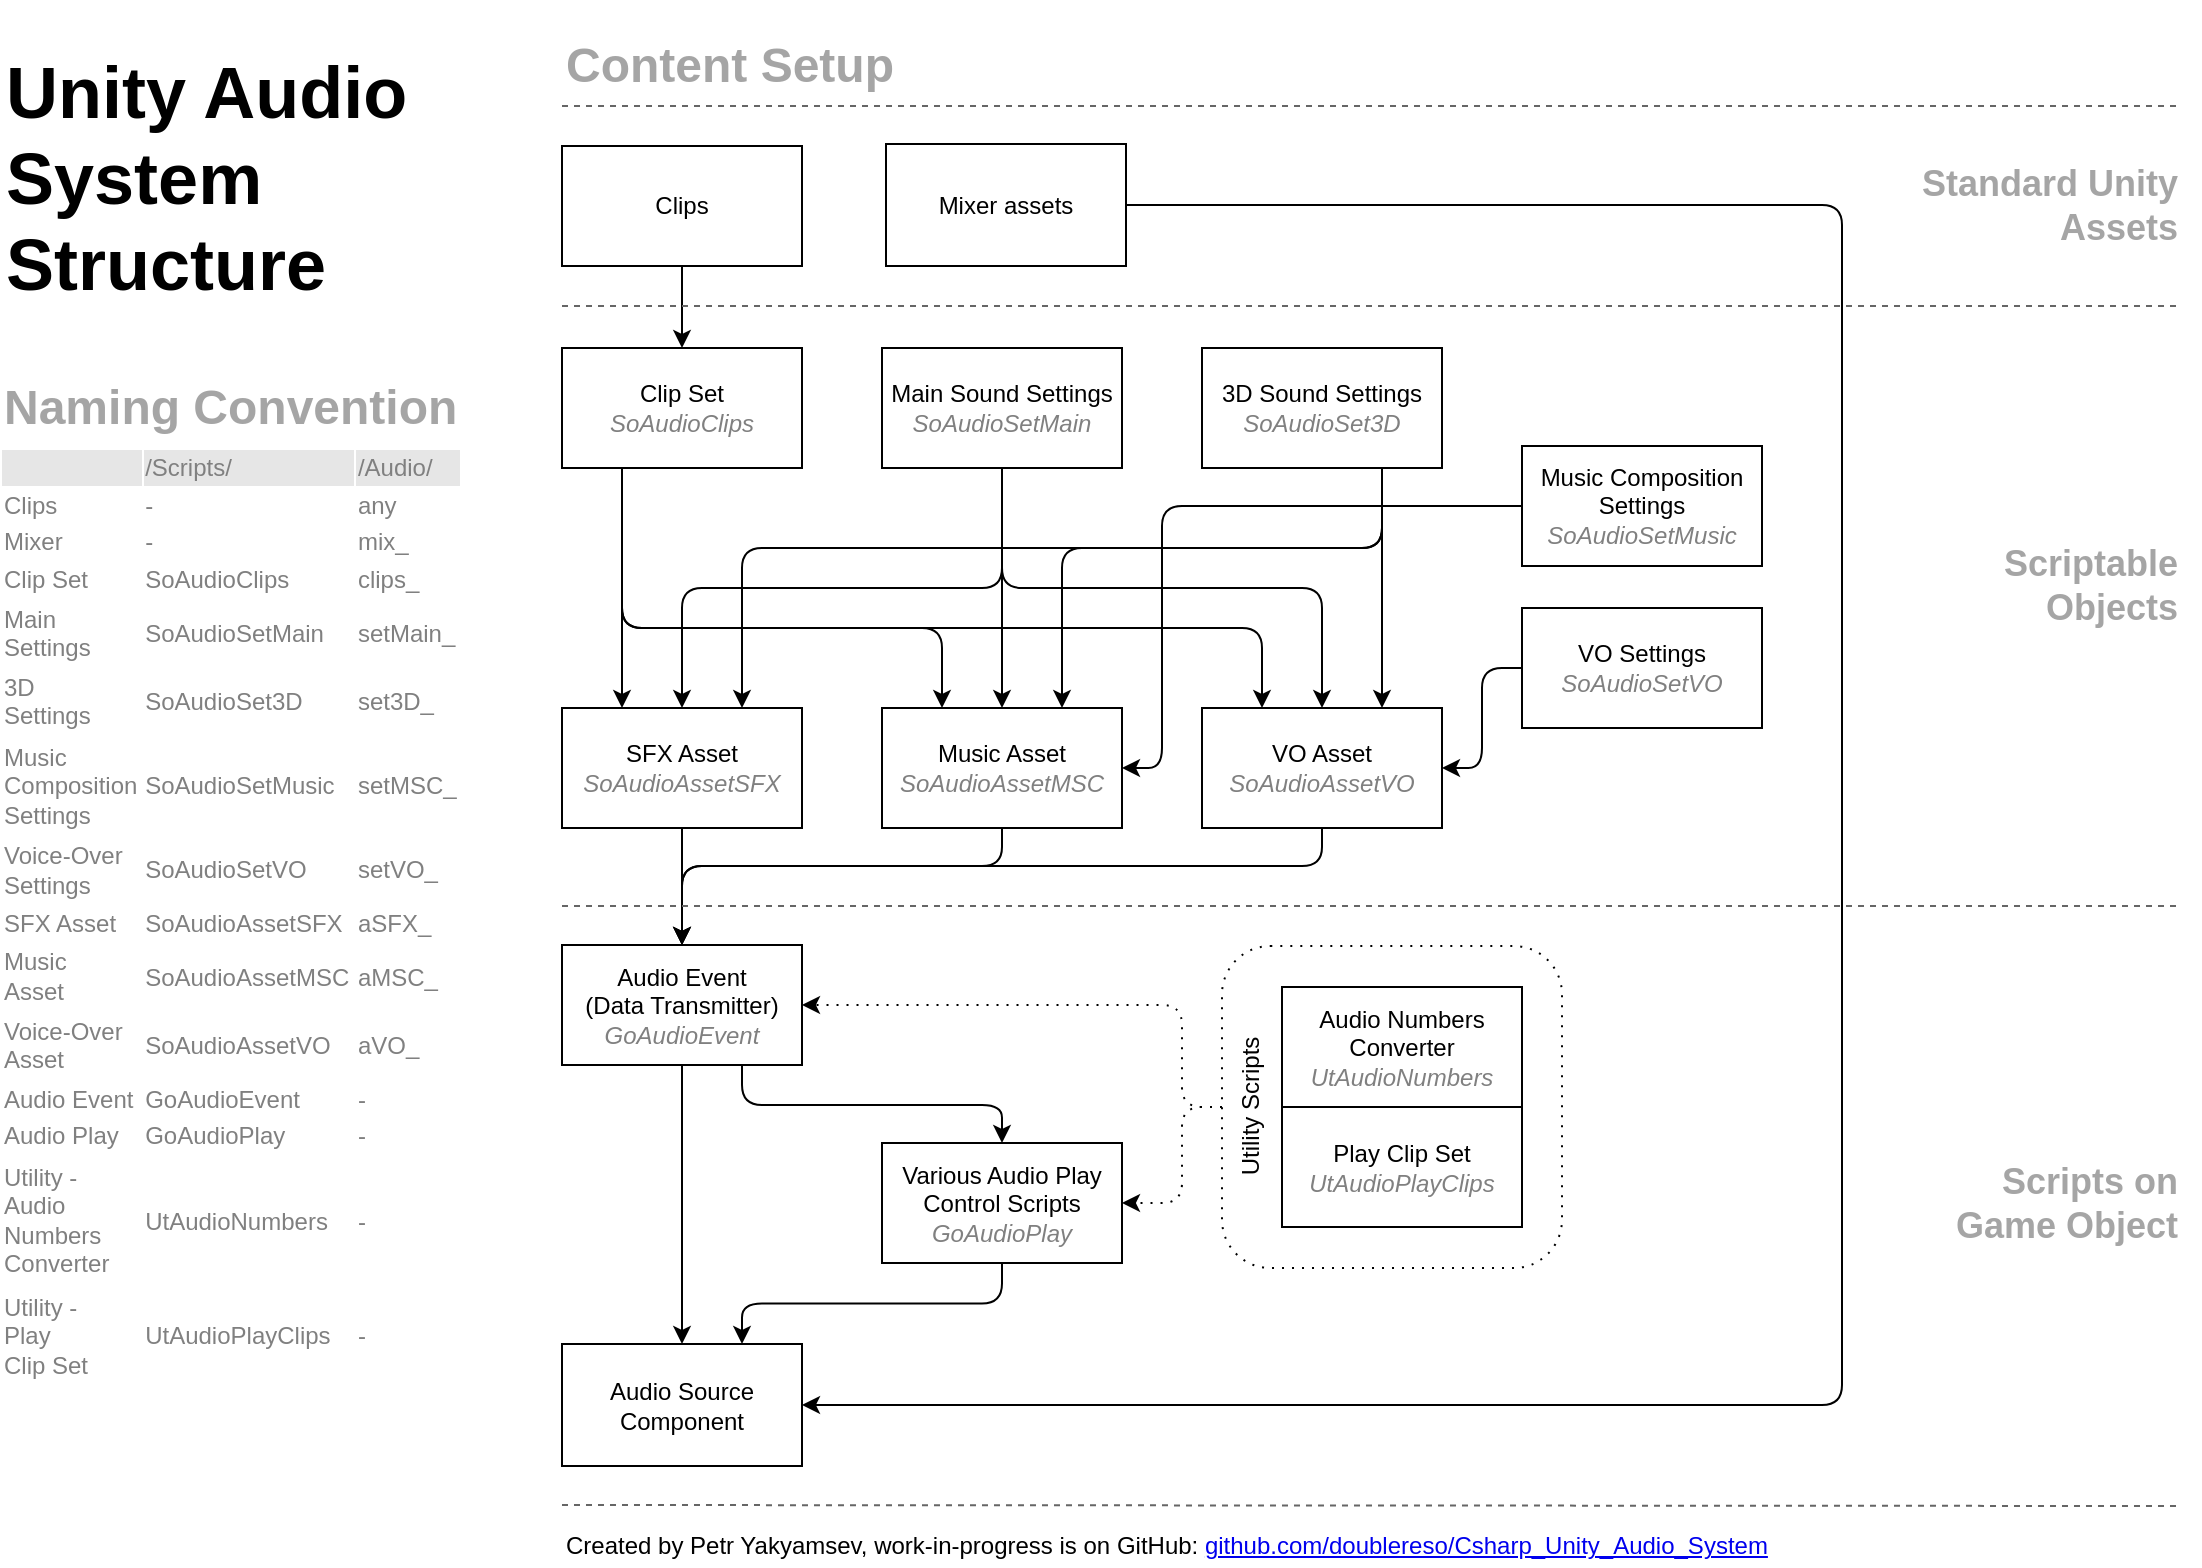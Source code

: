 <mxfile version="11.2.4" type="google" pages="1"><diagram id="NuwOYCbsyei5r1up8Xm4" name="Page-1"><mxGraphModel dx="1360" dy="804" grid="1" gridSize="10" guides="1" tooltips="1" connect="1" arrows="1" fold="1" page="1" pageScale="1" pageWidth="1169" pageHeight="827" math="0" shadow="0"><root><mxCell id="0"/><mxCell id="1" parent="0"/><mxCell id="HMFxG_M1DXBaf4q_HqDq-42" value="Utility Scripts" style="rounded=1;whiteSpace=wrap;html=1;dashed=1;dashPattern=1 4;align=center;verticalAlign=top;horizontal=0;perimeterSpacing=0;" parent="1" vertex="1"><mxGeometry x="650" y="500" width="170" height="161" as="geometry"/></mxCell><mxCell id="5oaiqB6MAJTgHMK3KRk9-67" value="Scriptable Objects" style="text;html=1;strokeColor=none;fillColor=none;align=right;verticalAlign=middle;whiteSpace=wrap;rounded=0;fontSize=18;fontStyle=1;textOpacity=35;" parent="1" vertex="1"><mxGeometry x="1000" y="310" width="130" height="20" as="geometry"/></mxCell><mxCell id="5oaiqB6MAJTgHMK3KRk9-1" value="&lt;h1 style=&quot;font-size: 36px&quot;&gt;&lt;font style=&quot;font-size: 36px&quot;&gt;Unity Audio System Structure&lt;/font&gt;&lt;/h1&gt;" style="text;html=1;strokeColor=none;fillColor=none;spacing=2;spacingTop=-15;whiteSpace=wrap;overflow=hidden;rounded=0;verticalAlign=middle;horizontal=1;align=left;fontSize=36;" parent="1" vertex="1"><mxGeometry x="40" y="40" width="240" height="160" as="geometry"/></mxCell><mxCell id="5oaiqB6MAJTgHMK3KRk9-5" style="edgeStyle=orthogonalEdgeStyle;rounded=0;orthogonalLoop=1;jettySize=auto;html=1;exitX=0.5;exitY=1;exitDx=0;exitDy=0;" parent="1" source="5oaiqB6MAJTgHMK3KRk9-2" target="5oaiqB6MAJTgHMK3KRk9-3" edge="1"><mxGeometry relative="1" as="geometry"/></mxCell><mxCell id="5oaiqB6MAJTgHMK3KRk9-2" value="Clips" style="rounded=0;whiteSpace=wrap;html=1;" parent="1" vertex="1"><mxGeometry x="320" y="100" width="120" height="60" as="geometry"/></mxCell><mxCell id="5oaiqB6MAJTgHMK3KRk9-42" style="edgeStyle=orthogonalEdgeStyle;rounded=1;orthogonalLoop=1;jettySize=auto;html=1;exitX=0.25;exitY=1;exitDx=0;exitDy=0;entryX=0.25;entryY=0;entryDx=0;entryDy=0;" parent="1" source="5oaiqB6MAJTgHMK3KRk9-3" target="5oaiqB6MAJTgHMK3KRk9-4" edge="1"><mxGeometry relative="1" as="geometry"><Array as="points"/></mxGeometry></mxCell><mxCell id="5oaiqB6MAJTgHMK3KRk9-43" style="edgeStyle=orthogonalEdgeStyle;rounded=1;orthogonalLoop=1;jettySize=auto;html=1;entryX=0.25;entryY=0;entryDx=0;entryDy=0;" parent="1" target="5oaiqB6MAJTgHMK3KRk9-7" edge="1"><mxGeometry relative="1" as="geometry"><Array as="points"><mxPoint x="350" y="261"/><mxPoint x="350" y="341"/><mxPoint x="510" y="341"/></Array><mxPoint x="350" y="261" as="sourcePoint"/></mxGeometry></mxCell><mxCell id="5oaiqB6MAJTgHMK3KRk9-44" style="edgeStyle=orthogonalEdgeStyle;rounded=1;orthogonalLoop=1;jettySize=auto;html=1;entryX=0.25;entryY=0;entryDx=0;entryDy=0;" parent="1" target="5oaiqB6MAJTgHMK3KRk9-10" edge="1"><mxGeometry relative="1" as="geometry"><Array as="points"><mxPoint x="350" y="261"/><mxPoint x="350" y="341"/><mxPoint x="670" y="341"/></Array><mxPoint x="350" y="261" as="sourcePoint"/></mxGeometry></mxCell><mxCell id="5oaiqB6MAJTgHMK3KRk9-3" value="Clip Set&lt;br&gt;&lt;span style=&quot;color: rgb(128 , 128 , 128) ; text-align: left ; white-space: nowrap&quot;&gt;&lt;i&gt;SoAudioClips&lt;/i&gt;&lt;/span&gt;" style="rounded=0;whiteSpace=wrap;html=1;" parent="1" vertex="1"><mxGeometry x="320" y="201" width="120" height="60" as="geometry"/></mxCell><mxCell id="5oaiqB6MAJTgHMK3KRk9-55" style="edgeStyle=orthogonalEdgeStyle;orthogonalLoop=1;jettySize=auto;html=1;exitX=0.5;exitY=1;exitDx=0;exitDy=0;rounded=1;entryX=0.5;entryY=0;entryDx=0;entryDy=0;" parent="1" source="5oaiqB6MAJTgHMK3KRk9-4" target="HMFxG_M1DXBaf4q_HqDq-15" edge="1"><mxGeometry relative="1" as="geometry"/></mxCell><mxCell id="5oaiqB6MAJTgHMK3KRk9-4" value="SFX Asset&lt;br&gt;&lt;span style=&quot;color: rgb(128 , 128 , 128) ; text-align: left ; white-space: nowrap&quot;&gt;&lt;i&gt;SoAudioAssetSFX&lt;/i&gt;&lt;/span&gt;" style="rounded=0;whiteSpace=wrap;html=1;" parent="1" vertex="1"><mxGeometry x="320" y="381" width="120" height="60" as="geometry"/></mxCell><mxCell id="KXii2ARDAfbEQG1XpnMA-2" style="edgeStyle=orthogonalEdgeStyle;rounded=1;orthogonalLoop=1;jettySize=auto;html=1;exitX=0.5;exitY=1;exitDx=0;exitDy=0;entryX=0.5;entryY=0;entryDx=0;entryDy=0;" parent="1" source="5oaiqB6MAJTgHMK3KRk9-7" target="HMFxG_M1DXBaf4q_HqDq-15" edge="1"><mxGeometry relative="1" as="geometry"><Array as="points"><mxPoint x="540" y="460"/><mxPoint x="380" y="460"/></Array></mxGeometry></mxCell><mxCell id="5oaiqB6MAJTgHMK3KRk9-7" value="Music Asset&lt;br&gt;&lt;span style=&quot;color: rgb(128 , 128 , 128) ; text-align: left ; white-space: nowrap&quot;&gt;&lt;i&gt;SoAudioAssetMSC&lt;/i&gt;&lt;/span&gt;" style="rounded=0;whiteSpace=wrap;html=1;" parent="1" vertex="1"><mxGeometry x="480" y="381" width="120" height="60" as="geometry"/></mxCell><mxCell id="KXii2ARDAfbEQG1XpnMA-1" style="edgeStyle=orthogonalEdgeStyle;rounded=1;orthogonalLoop=1;jettySize=auto;html=1;exitX=0.5;exitY=1;exitDx=0;exitDy=0;entryX=0.5;entryY=0;entryDx=0;entryDy=0;" parent="1" source="5oaiqB6MAJTgHMK3KRk9-10" target="HMFxG_M1DXBaf4q_HqDq-15" edge="1"><mxGeometry relative="1" as="geometry"><Array as="points"><mxPoint x="700" y="460"/><mxPoint x="380" y="460"/></Array></mxGeometry></mxCell><mxCell id="5oaiqB6MAJTgHMK3KRk9-10" value="VO Asset&lt;br&gt;&lt;span style=&quot;color: rgb(128 , 128 , 128) ; text-align: left ; white-space: nowrap&quot;&gt;&lt;i&gt;SoAudioAssetVO&lt;/i&gt;&lt;/span&gt;" style="rounded=0;whiteSpace=wrap;html=1;" parent="1" vertex="1"><mxGeometry x="640" y="381" width="120" height="60" as="geometry"/></mxCell><mxCell id="5oaiqB6MAJTgHMK3KRk9-45" style="edgeStyle=orthogonalEdgeStyle;rounded=1;orthogonalLoop=1;jettySize=auto;html=1;exitX=0.5;exitY=1;exitDx=0;exitDy=0;entryX=0.5;entryY=0;entryDx=0;entryDy=0;" parent="1" source="5oaiqB6MAJTgHMK3KRk9-12" target="5oaiqB6MAJTgHMK3KRk9-4" edge="1"><mxGeometry relative="1" as="geometry"><Array as="points"><mxPoint x="540" y="321"/><mxPoint x="380" y="321"/></Array></mxGeometry></mxCell><mxCell id="5oaiqB6MAJTgHMK3KRk9-46" value="`" style="edgeStyle=orthogonalEdgeStyle;rounded=0;orthogonalLoop=1;jettySize=auto;html=1;exitX=0.25;exitY=1;exitDx=0;exitDy=0;entryX=0.5;entryY=0;entryDx=0;entryDy=0;" parent="1" source="5oaiqB6MAJTgHMK3KRk9-12" target="5oaiqB6MAJTgHMK3KRk9-7" edge="1"><mxGeometry x="-0.12" y="30" relative="1" as="geometry"><Array as="points"><mxPoint x="540" y="201"/></Array><mxPoint as="offset"/></mxGeometry></mxCell><mxCell id="5oaiqB6MAJTgHMK3KRk9-47" style="edgeStyle=orthogonalEdgeStyle;rounded=1;orthogonalLoop=1;jettySize=auto;html=1;exitX=0.5;exitY=1;exitDx=0;exitDy=0;entryX=0.5;entryY=0;entryDx=0;entryDy=0;" parent="1" source="5oaiqB6MAJTgHMK3KRk9-12" target="5oaiqB6MAJTgHMK3KRk9-10" edge="1"><mxGeometry relative="1" as="geometry"><Array as="points"><mxPoint x="540" y="321"/><mxPoint x="700" y="321"/></Array></mxGeometry></mxCell><mxCell id="5oaiqB6MAJTgHMK3KRk9-12" value="Main&amp;nbsp;Sound Settings&lt;br&gt;&lt;span style=&quot;color: rgb(128 , 128 , 128) ; text-align: left ; white-space: nowrap&quot;&gt;&lt;i&gt;SoAudioSetMain&lt;/i&gt;&lt;/span&gt;" style="rounded=0;whiteSpace=wrap;html=1;" parent="1" vertex="1"><mxGeometry x="480" y="201" width="120" height="60" as="geometry"/></mxCell><mxCell id="5oaiqB6MAJTgHMK3KRk9-50" style="edgeStyle=orthogonalEdgeStyle;rounded=1;orthogonalLoop=1;jettySize=auto;html=1;exitX=0.75;exitY=1;exitDx=0;exitDy=0;entryX=0.75;entryY=0;entryDx=0;entryDy=0;" parent="1" source="5oaiqB6MAJTgHMK3KRk9-21" target="5oaiqB6MAJTgHMK3KRk9-10" edge="1"><mxGeometry relative="1" as="geometry"/></mxCell><mxCell id="5oaiqB6MAJTgHMK3KRk9-51" style="edgeStyle=orthogonalEdgeStyle;rounded=1;orthogonalLoop=1;jettySize=auto;html=1;exitX=0.75;exitY=1;exitDx=0;exitDy=0;entryX=0.75;entryY=0;entryDx=0;entryDy=0;" parent="1" source="5oaiqB6MAJTgHMK3KRk9-21" target="5oaiqB6MAJTgHMK3KRk9-7" edge="1"><mxGeometry relative="1" as="geometry"><Array as="points"><mxPoint x="730" y="301"/><mxPoint x="570" y="301"/></Array></mxGeometry></mxCell><mxCell id="5oaiqB6MAJTgHMK3KRk9-52" style="edgeStyle=orthogonalEdgeStyle;rounded=1;orthogonalLoop=1;jettySize=auto;html=1;exitX=0.75;exitY=1;exitDx=0;exitDy=0;entryX=0.75;entryY=0;entryDx=0;entryDy=0;" parent="1" source="5oaiqB6MAJTgHMK3KRk9-21" target="5oaiqB6MAJTgHMK3KRk9-4" edge="1"><mxGeometry relative="1" as="geometry"><Array as="points"><mxPoint x="730" y="301"/><mxPoint x="410" y="301"/></Array></mxGeometry></mxCell><mxCell id="5oaiqB6MAJTgHMK3KRk9-21" value="3D Sound Settings&lt;br&gt;&lt;span style=&quot;color: rgb(128 , 128 , 128) ; text-align: left ; white-space: nowrap&quot;&gt;&lt;i&gt;SoAudioSet3D&lt;/i&gt;&lt;/span&gt;" style="rounded=0;whiteSpace=wrap;html=1;" parent="1" vertex="1"><mxGeometry x="640" y="201" width="120" height="60" as="geometry"/></mxCell><mxCell id="HMFxG_M1DXBaf4q_HqDq-31" style="edgeStyle=orthogonalEdgeStyle;rounded=1;orthogonalLoop=1;jettySize=auto;html=1;exitX=0;exitY=0.5;exitDx=0;exitDy=0;entryX=1;entryY=0.5;entryDx=0;entryDy=0;" parent="1" source="5oaiqB6MAJTgHMK3KRk9-26" target="5oaiqB6MAJTgHMK3KRk9-7" edge="1"><mxGeometry relative="1" as="geometry"><Array as="points"><mxPoint x="620" y="280"/><mxPoint x="620" y="411"/></Array></mxGeometry></mxCell><mxCell id="5oaiqB6MAJTgHMK3KRk9-26" value="Music Composition Settings&lt;br&gt;&lt;span style=&quot;color: rgb(128 , 128 , 128) ; text-align: left ; white-space: nowrap&quot;&gt;&lt;i&gt;SoAudioSetMusic&lt;/i&gt;&lt;/span&gt;" style="rounded=0;whiteSpace=wrap;html=1;" parent="1" vertex="1"><mxGeometry x="800" y="250" width="120" height="60" as="geometry"/></mxCell><mxCell id="HMFxG_M1DXBaf4q_HqDq-16" style="edgeStyle=orthogonalEdgeStyle;rounded=0;orthogonalLoop=1;jettySize=auto;html=1;exitX=0.5;exitY=0;exitDx=0;exitDy=0;entryX=0.5;entryY=0;entryDx=0;entryDy=0;" parent="1" source="HMFxG_M1DXBaf4q_HqDq-15" target="HMFxG_M1DXBaf4q_HqDq-15" edge="1"><mxGeometry relative="1" as="geometry"/></mxCell><mxCell id="5oaiqB6MAJTgHMK3KRk9-28" value="Audio Source Component" style="rounded=0;whiteSpace=wrap;html=1;" parent="1" vertex="1"><mxGeometry x="320" y="699" width="120" height="61" as="geometry"/></mxCell><mxCell id="HMFxG_M1DXBaf4q_HqDq-23" style="edgeStyle=orthogonalEdgeStyle;rounded=1;orthogonalLoop=1;jettySize=auto;html=1;exitX=1;exitY=0.5;exitDx=0;exitDy=0;entryX=1;entryY=0.5;entryDx=0;entryDy=0;" parent="1" source="5oaiqB6MAJTgHMK3KRk9-29" target="5oaiqB6MAJTgHMK3KRk9-28" edge="1"><mxGeometry relative="1" as="geometry"><mxPoint x="441" y="660" as="targetPoint"/><Array as="points"><mxPoint x="960" y="130"/><mxPoint x="960" y="730"/></Array></mxGeometry></mxCell><mxCell id="5oaiqB6MAJTgHMK3KRk9-29" value="Mixer assets" style="rounded=0;whiteSpace=wrap;html=1;" parent="1" vertex="1"><mxGeometry x="482" y="99" width="120" height="61" as="geometry"/></mxCell><mxCell id="HMFxG_M1DXBaf4q_HqDq-32" style="edgeStyle=orthogonalEdgeStyle;rounded=1;orthogonalLoop=1;jettySize=auto;html=1;exitX=0;exitY=0.5;exitDx=0;exitDy=0;entryX=1;entryY=0.5;entryDx=0;entryDy=0;" parent="1" source="5oaiqB6MAJTgHMK3KRk9-41" target="5oaiqB6MAJTgHMK3KRk9-10" edge="1"><mxGeometry relative="1" as="geometry"/></mxCell><mxCell id="5oaiqB6MAJTgHMK3KRk9-41" value="VO Settings&lt;br&gt;&lt;span style=&quot;color: rgb(128 , 128 , 128) ; text-align: left ; white-space: nowrap&quot;&gt;&lt;i&gt;SoAudioSetVO&lt;/i&gt;&lt;/span&gt;" style="rounded=0;whiteSpace=wrap;html=1;" parent="1" vertex="1"><mxGeometry x="800" y="331" width="120" height="60" as="geometry"/></mxCell><mxCell id="5oaiqB6MAJTgHMK3KRk9-60" value="" style="endArrow=none;dashed=1;html=1;strokeColor=#666666;" parent="1" edge="1"><mxGeometry width="50" height="50" relative="1" as="geometry"><mxPoint x="320" y="80" as="sourcePoint"/><mxPoint x="1130" y="80" as="targetPoint"/></mxGeometry></mxCell><mxCell id="5oaiqB6MAJTgHMK3KRk9-61" value="" style="endArrow=none;dashed=1;html=1;strokeColor=#666666;" parent="1" edge="1"><mxGeometry width="50" height="50" relative="1" as="geometry"><mxPoint x="320" y="180" as="sourcePoint"/><mxPoint x="1130" y="180" as="targetPoint"/></mxGeometry></mxCell><mxCell id="5oaiqB6MAJTgHMK3KRk9-62" value="" style="endArrow=none;dashed=1;html=1;strokeColor=#666666;" parent="1" edge="1"><mxGeometry width="50" height="50" relative="1" as="geometry"><mxPoint x="320" y="480" as="sourcePoint"/><mxPoint x="1130" y="480" as="targetPoint"/></mxGeometry></mxCell><mxCell id="5oaiqB6MAJTgHMK3KRk9-63" value="Standard Unity Assets" style="text;html=1;strokeColor=none;fillColor=none;align=right;verticalAlign=middle;whiteSpace=wrap;rounded=0;fontSize=18;fontStyle=1;textOpacity=35;" parent="1" vertex="1"><mxGeometry x="1000" y="120" width="130" height="20" as="geometry"/></mxCell><mxCell id="HMFxG_M1DXBaf4q_HqDq-33" style="edgeStyle=orthogonalEdgeStyle;rounded=1;orthogonalLoop=1;jettySize=auto;html=1;exitX=0.5;exitY=1;exitDx=0;exitDy=0;entryX=0.75;entryY=0;entryDx=0;entryDy=0;" parent="1" source="5oaiqB6MAJTgHMK3KRk9-68" target="5oaiqB6MAJTgHMK3KRk9-28" edge="1"><mxGeometry relative="1" as="geometry"/></mxCell><mxCell id="5oaiqB6MAJTgHMK3KRk9-68" value="Various Audio Play Control Scripts&lt;br&gt;&lt;span style=&quot;color: rgb(128 , 128 , 128) ; text-align: left ; white-space: nowrap&quot;&gt;&lt;i&gt;GoAudioPlay&lt;/i&gt;&lt;/span&gt;" style="rounded=0;whiteSpace=wrap;html=1;" parent="1" vertex="1"><mxGeometry x="480" y="598.5" width="120" height="60" as="geometry"/></mxCell><mxCell id="5oaiqB6MAJTgHMK3KRk9-78" value="" style="endArrow=none;dashed=1;html=1;strokeColor=#666666;" parent="1" edge="1"><mxGeometry width="50" height="50" relative="1" as="geometry"><mxPoint x="320" y="779.5" as="sourcePoint"/><mxPoint x="1130" y="780" as="targetPoint"/></mxGeometry></mxCell><mxCell id="HMFxG_M1DXBaf4q_HqDq-1" value="Content Setup" style="text;html=1;strokeColor=none;fillColor=none;align=left;verticalAlign=middle;whiteSpace=wrap;rounded=0;fontSize=24;fontStyle=1;textOpacity=35;" parent="1" vertex="1"><mxGeometry x="320" y="50" width="230" height="20" as="geometry"/></mxCell><mxCell id="HMFxG_M1DXBaf4q_HqDq-17" style="edgeStyle=orthogonalEdgeStyle;rounded=1;orthogonalLoop=1;jettySize=auto;html=1;exitX=0.5;exitY=1;exitDx=0;exitDy=0;" parent="1" source="HMFxG_M1DXBaf4q_HqDq-15" target="5oaiqB6MAJTgHMK3KRk9-28" edge="1"><mxGeometry relative="1" as="geometry"/></mxCell><mxCell id="HMFxG_M1DXBaf4q_HqDq-34" style="edgeStyle=orthogonalEdgeStyle;rounded=1;orthogonalLoop=1;jettySize=auto;html=1;exitX=0.75;exitY=1;exitDx=0;exitDy=0;entryX=0.5;entryY=0;entryDx=0;entryDy=0;" parent="1" source="HMFxG_M1DXBaf4q_HqDq-15" target="5oaiqB6MAJTgHMK3KRk9-68" edge="1"><mxGeometry relative="1" as="geometry"><Array as="points"><mxPoint x="410" y="579.5"/><mxPoint x="540" y="579.5"/></Array></mxGeometry></mxCell><mxCell id="HMFxG_M1DXBaf4q_HqDq-15" value="Audio Event&lt;br&gt;(Data Transmitter)&lt;br&gt;&lt;span style=&quot;color: rgb(128 , 128 , 128) ; text-align: left ; white-space: nowrap&quot;&gt;&lt;i&gt;GoAudioEvent&lt;/i&gt;&lt;/span&gt;" style="rounded=0;whiteSpace=wrap;html=1;" parent="1" vertex="1"><mxGeometry x="320" y="499.5" width="120" height="60" as="geometry"/></mxCell><mxCell id="HMFxG_M1DXBaf4q_HqDq-18" value="Scripts on Game Object" style="text;html=1;strokeColor=none;fillColor=none;align=right;verticalAlign=middle;whiteSpace=wrap;rounded=0;fontSize=18;fontStyle=1;textOpacity=35;" parent="1" vertex="1"><mxGeometry x="1000" y="619" width="130" height="20" as="geometry"/></mxCell><mxCell id="HMFxG_M1DXBaf4q_HqDq-30" value="Audio Numbers Converter&lt;br&gt;&lt;span style=&quot;color: rgb(128 , 128 , 128) ; text-align: left ; white-space: nowrap&quot;&gt;&lt;i&gt;UtAudioNumbers&lt;/i&gt;&lt;/span&gt;" style="rounded=0;whiteSpace=wrap;html=1;" parent="1" vertex="1"><mxGeometry x="680" y="520.5" width="120" height="60" as="geometry"/></mxCell><mxCell id="HMFxG_M1DXBaf4q_HqDq-41" value="Play Clip Set&lt;br&gt;&lt;span style=&quot;color: rgb(128 , 128 , 128) ; text-align: left ; white-space: nowrap&quot;&gt;&lt;i&gt;UtAudioPlayClips&lt;/i&gt;&lt;/span&gt;" style="rounded=0;whiteSpace=wrap;html=1;" parent="1" vertex="1"><mxGeometry x="680" y="580.5" width="120" height="60" as="geometry"/></mxCell><mxCell id="HMFxG_M1DXBaf4q_HqDq-43" style="edgeStyle=orthogonalEdgeStyle;rounded=1;orthogonalLoop=1;jettySize=auto;html=1;exitX=0;exitY=0.5;exitDx=0;exitDy=0;entryX=1;entryY=0.5;entryDx=0;entryDy=0;dashed=1;dashPattern=1 4;" parent="1" source="HMFxG_M1DXBaf4q_HqDq-42" target="HMFxG_M1DXBaf4q_HqDq-15" edge="1"><mxGeometry relative="1" as="geometry"><Array as="points"><mxPoint x="630" y="580"/><mxPoint x="630" y="530"/></Array></mxGeometry></mxCell><mxCell id="HMFxG_M1DXBaf4q_HqDq-44" style="edgeStyle=orthogonalEdgeStyle;rounded=1;orthogonalLoop=1;jettySize=auto;html=1;exitX=0;exitY=0.5;exitDx=0;exitDy=0;entryX=1;entryY=0.5;entryDx=0;entryDy=0;dashed=1;dashPattern=1 4;" parent="1" source="HMFxG_M1DXBaf4q_HqDq-42" target="5oaiqB6MAJTgHMK3KRk9-68" edge="1"><mxGeometry relative="1" as="geometry"><Array as="points"><mxPoint x="630" y="581"/><mxPoint x="630" y="629"/></Array></mxGeometry></mxCell><mxCell id="HMFxG_M1DXBaf4q_HqDq-46" value="Naming Convention" style="text;html=1;strokeColor=none;fillColor=none;align=left;verticalAlign=middle;whiteSpace=wrap;rounded=0;fontSize=24;fontStyle=1;textOpacity=35;" parent="1" vertex="1"><mxGeometry x="39" y="221" width="261" height="20" as="geometry"/></mxCell><mxCell id="v4GD1mi7taipfbbKMgTv-25" value="&lt;table border=&quot;1&quot; width=&quot;100%&quot; style=&quot;width: 100% ; height: 100% ; border-collapse: collapse ; border: 1px solid rgb(255 , 255 , 255)&quot;&gt;&lt;tbody&gt;&lt;tr&gt;&lt;td style=&quot;background-color: rgb(230 , 230 , 230)&quot;&gt;&lt;/td&gt;&lt;td style=&quot;background-color: rgb(230 , 230 , 230)&quot;&gt;/Scripts/&lt;/td&gt;&lt;td style=&quot;background-color: rgb(230 , 230 , 230)&quot;&gt;/Audio/&lt;/td&gt;&lt;/tr&gt;&lt;tr&gt;&lt;td&gt;Clips&lt;/td&gt;&lt;td&gt;-&lt;/td&gt;&lt;td&gt;any&lt;/td&gt;&lt;/tr&gt;&lt;tr&gt;&lt;td&gt;Mixer&lt;/td&gt;&lt;td&gt;-&lt;/td&gt;&lt;td&gt;mix_&lt;/td&gt;&lt;/tr&gt;&lt;tr&gt;&lt;td&gt;Clip Set&lt;/td&gt;&lt;td&gt;SoAudioClips&lt;/td&gt;&lt;td&gt;clips_&lt;/td&gt;&lt;/tr&gt;&lt;tr&gt;&lt;td&gt;Main&lt;br&gt;Settings&lt;br&gt;&lt;/td&gt;&lt;td&gt;SoAudioSetMain&lt;/td&gt;&lt;td&gt;setMain_&lt;/td&gt;&lt;/tr&gt;&lt;tr&gt;&lt;td&gt;3D&lt;br&gt;Settings&lt;/td&gt;&lt;td&gt;SoAudioSet3D&lt;br&gt;&lt;/td&gt;&lt;td&gt;set3D_&lt;/td&gt;&lt;/tr&gt;&lt;tr&gt;&lt;td&gt;Music&lt;br&gt;Composition&lt;br&gt;Settings&lt;/td&gt;&lt;td&gt;SoAudioSetMusic&lt;br&gt;&lt;/td&gt;&lt;td&gt;setMSC_&lt;/td&gt;&lt;/tr&gt;&lt;tr&gt;&lt;td&gt;Voice-Over&lt;br&gt;Settings&lt;/td&gt;&lt;td&gt;SoAudioSetVO&lt;br&gt;&lt;/td&gt;&lt;td&gt;setVO_&lt;/td&gt;&lt;/tr&gt;&lt;tr&gt;&lt;td&gt;SFX Asset&lt;/td&gt;&lt;td&gt;SoAudioAssetSFX&lt;/td&gt;&lt;td&gt;aSFX_&lt;/td&gt;&lt;/tr&gt;&lt;tr&gt;&lt;td&gt;Music&lt;br&gt;Asset&lt;/td&gt;&lt;td&gt;SoAudioAssetMSC&lt;/td&gt;&lt;td&gt;aMSC_&lt;/td&gt;&lt;/tr&gt;&lt;tr&gt;&lt;td&gt;Voice-Over&lt;br&gt;Asset&lt;/td&gt;&lt;td&gt;SoAudioAssetVO&lt;br&gt;&lt;/td&gt;&lt;td&gt;aVO_&lt;/td&gt;&lt;/tr&gt;&lt;tr&gt;&lt;td&gt;Audio Event&lt;/td&gt;&lt;td&gt;GoAudioEvent&lt;/td&gt;&lt;td&gt;-&lt;/td&gt;&lt;/tr&gt;&lt;tr&gt;&lt;td&gt;Audio Play&lt;/td&gt;&lt;td&gt;GoAudioPlay&lt;/td&gt;&lt;td&gt;-&lt;/td&gt;&lt;/tr&gt;&lt;tr&gt;&lt;td&gt;Utility -&lt;br&gt;Audio&lt;br&gt;Numbers&lt;br&gt;Converter&lt;/td&gt;&lt;td&gt;UtAudioNumbers&lt;/td&gt;&lt;td&gt;-&lt;/td&gt;&lt;/tr&gt;&lt;tr&gt;&lt;td&gt;Utility -&lt;br&gt;Play&lt;br&gt;Clip Set&lt;br&gt;&lt;/td&gt;&lt;td&gt;UtAudioPlayClips&lt;/td&gt;&lt;td&gt;-&lt;/td&gt;&lt;/tr&gt;&lt;/tbody&gt;&lt;/table&gt;" style="text;html=1;strokeColor=none;fillColor=none;overflow=fill;align=left;fontColor=#808080;" parent="1" vertex="1"><mxGeometry x="39" y="251" width="231" height="470" as="geometry"/></mxCell><mxCell id="-SEEb8Wrsl6r7tR71Qh--1" value="Created by Petr Yakyamsev, work-in-progress is on GitHub:&amp;nbsp;&lt;a href=&quot;https://github.com/doublereso/Csharp_Unity_Audio_System&quot;&gt;github.com/doublereso/Csharp_Unity_Audio_System&lt;/a&gt;" style="text;html=1;strokeColor=none;fillColor=none;align=left;verticalAlign=middle;whiteSpace=wrap;rounded=0;" vertex="1" parent="1"><mxGeometry x="320" y="790" width="819" height="20" as="geometry"/></mxCell></root></mxGraphModel></diagram></mxfile>